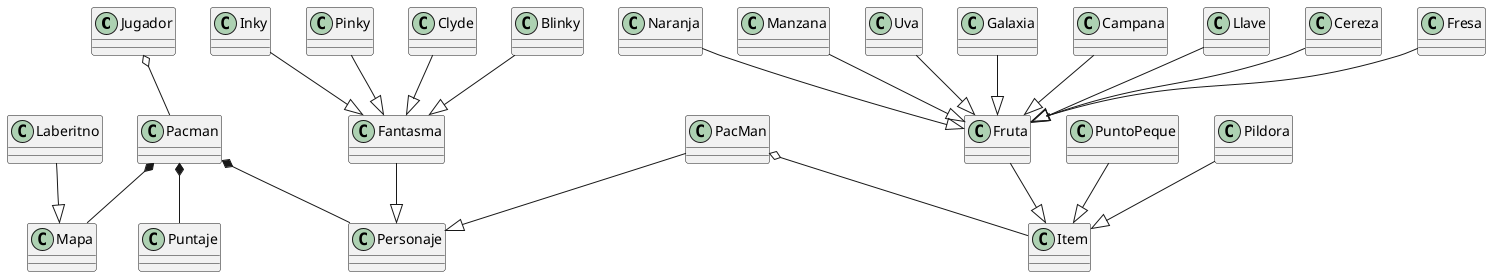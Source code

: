 @startuml Pacman
Class Jugador
Class Pacman


Class Personaje
Class PacMan
Class Fantasma
Class Blinky
Class Inky
Class Pinky
Class Clyde

Class Mapa
Class Laberitno

Class Puntaje


Class Item
Class PuntoPeque
Class Pildora

Class Fruta

Class Cereza
Class Fresa
Class Naranja
Class Manzana
Class Uva
Class Galaxia
Class Campana
Class Llave

Jugador o-- Pacman 
Pacman *-- Mapa
Pacman *-- Puntaje
Laberitno --|> Mapa

Pacman *-- Personaje
PacMan --|> Personaje
Fantasma --|> Personaje

Blinky --|> Fantasma
Inky --|> Fantasma
Pinky --|> Fantasma
Clyde --|> Fantasma

PacMan o-- Item

Fruta --|> Item
Pildora --|> Item
PuntoPeque --|> Item

Cereza --|> Fruta
Fresa--|> Fruta
Naranja --|> Fruta
Manzana --|> Fruta
Uva --|> Fruta
Galaxia --|> Fruta
Campana --|> Fruta
Llave --|> Fruta

@enduml